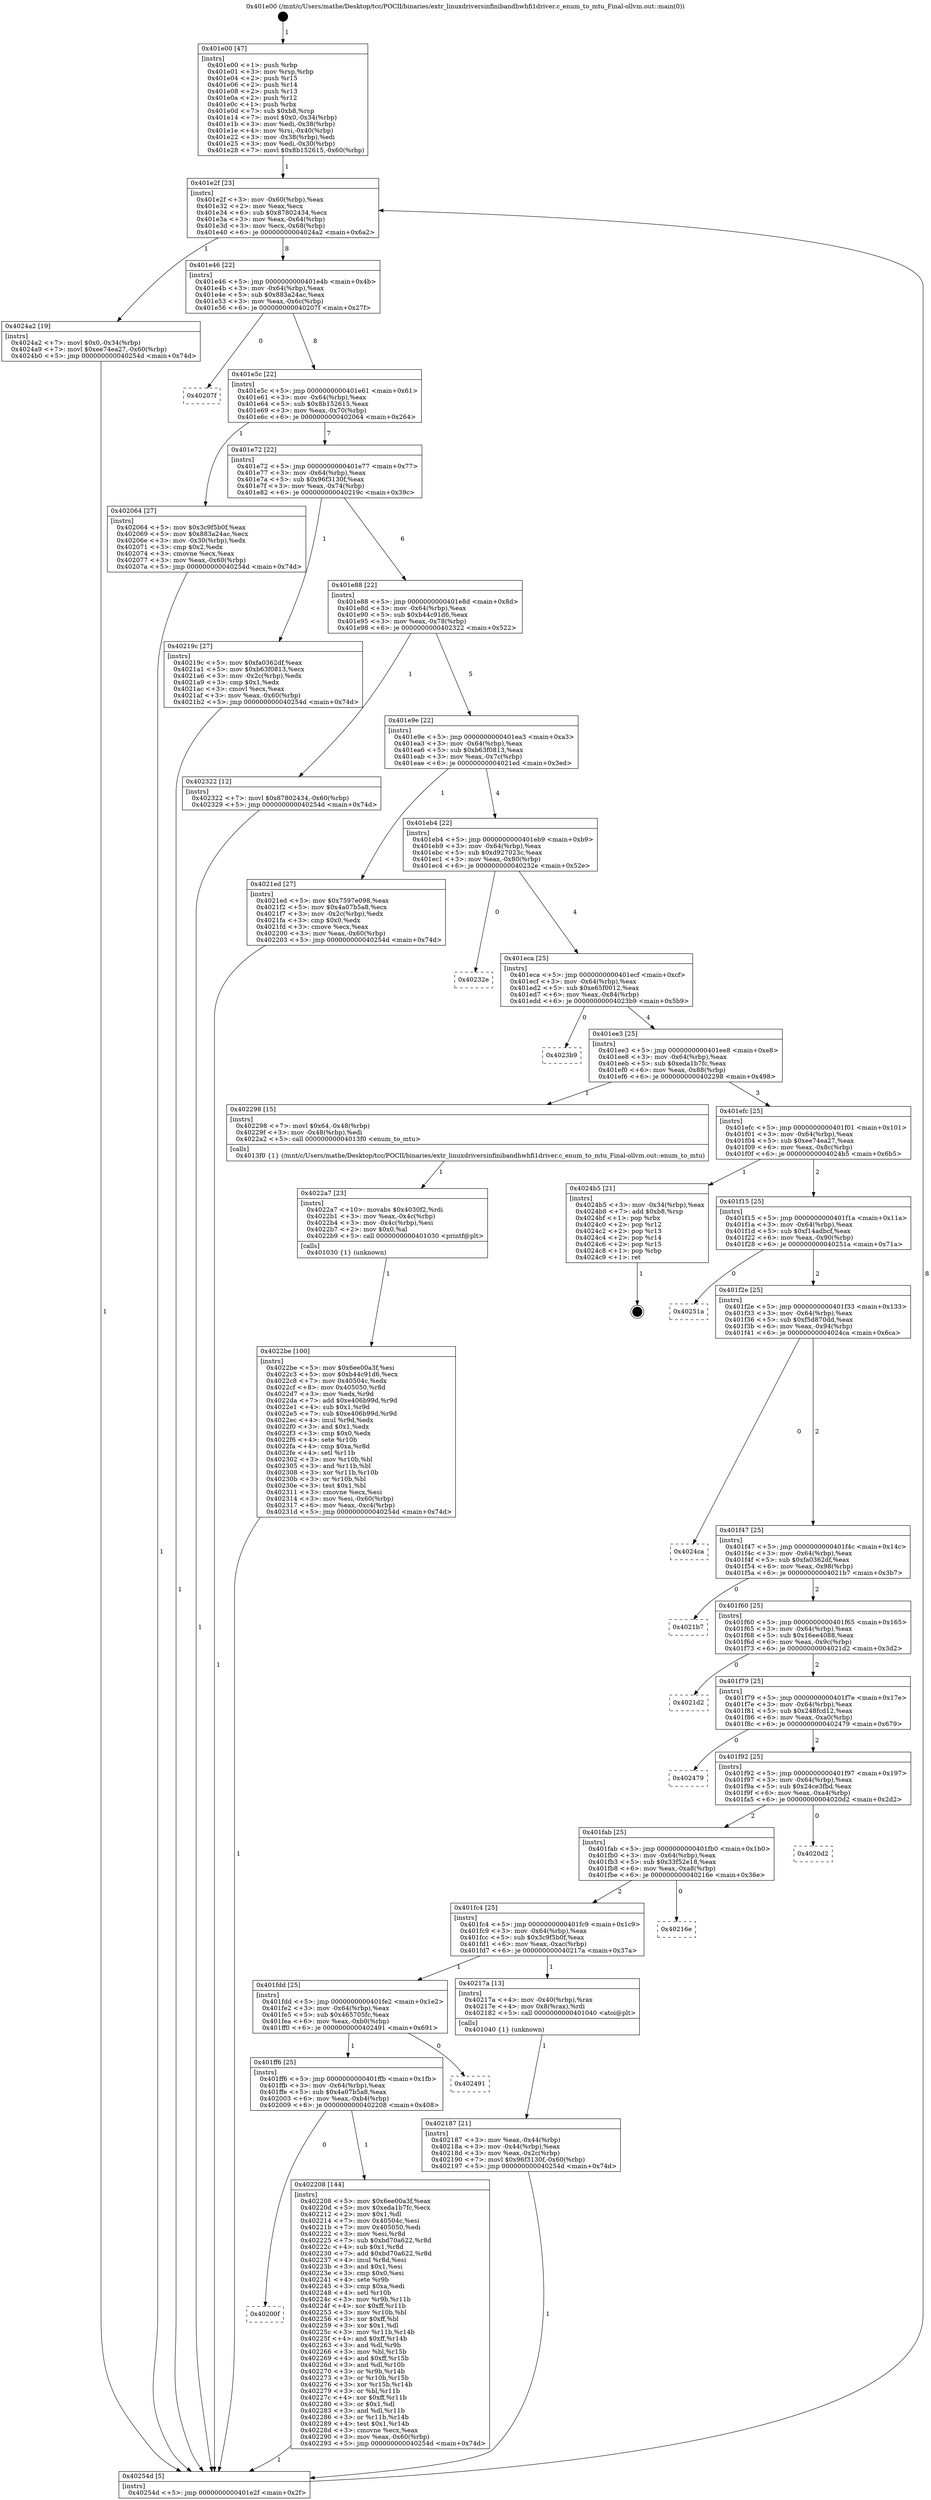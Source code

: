digraph "0x401e00" {
  label = "0x401e00 (/mnt/c/Users/mathe/Desktop/tcc/POCII/binaries/extr_linuxdriversinfinibandhwhfi1driver.c_enum_to_mtu_Final-ollvm.out::main(0))"
  labelloc = "t"
  node[shape=record]

  Entry [label="",width=0.3,height=0.3,shape=circle,fillcolor=black,style=filled]
  "0x401e2f" [label="{
     0x401e2f [23]\l
     | [instrs]\l
     &nbsp;&nbsp;0x401e2f \<+3\>: mov -0x60(%rbp),%eax\l
     &nbsp;&nbsp;0x401e32 \<+2\>: mov %eax,%ecx\l
     &nbsp;&nbsp;0x401e34 \<+6\>: sub $0x87802434,%ecx\l
     &nbsp;&nbsp;0x401e3a \<+3\>: mov %eax,-0x64(%rbp)\l
     &nbsp;&nbsp;0x401e3d \<+3\>: mov %ecx,-0x68(%rbp)\l
     &nbsp;&nbsp;0x401e40 \<+6\>: je 00000000004024a2 \<main+0x6a2\>\l
  }"]
  "0x4024a2" [label="{
     0x4024a2 [19]\l
     | [instrs]\l
     &nbsp;&nbsp;0x4024a2 \<+7\>: movl $0x0,-0x34(%rbp)\l
     &nbsp;&nbsp;0x4024a9 \<+7\>: movl $0xee74ea27,-0x60(%rbp)\l
     &nbsp;&nbsp;0x4024b0 \<+5\>: jmp 000000000040254d \<main+0x74d\>\l
  }"]
  "0x401e46" [label="{
     0x401e46 [22]\l
     | [instrs]\l
     &nbsp;&nbsp;0x401e46 \<+5\>: jmp 0000000000401e4b \<main+0x4b\>\l
     &nbsp;&nbsp;0x401e4b \<+3\>: mov -0x64(%rbp),%eax\l
     &nbsp;&nbsp;0x401e4e \<+5\>: sub $0x883a24ac,%eax\l
     &nbsp;&nbsp;0x401e53 \<+3\>: mov %eax,-0x6c(%rbp)\l
     &nbsp;&nbsp;0x401e56 \<+6\>: je 000000000040207f \<main+0x27f\>\l
  }"]
  Exit [label="",width=0.3,height=0.3,shape=circle,fillcolor=black,style=filled,peripheries=2]
  "0x40207f" [label="{
     0x40207f\l
  }", style=dashed]
  "0x401e5c" [label="{
     0x401e5c [22]\l
     | [instrs]\l
     &nbsp;&nbsp;0x401e5c \<+5\>: jmp 0000000000401e61 \<main+0x61\>\l
     &nbsp;&nbsp;0x401e61 \<+3\>: mov -0x64(%rbp),%eax\l
     &nbsp;&nbsp;0x401e64 \<+5\>: sub $0x8b152615,%eax\l
     &nbsp;&nbsp;0x401e69 \<+3\>: mov %eax,-0x70(%rbp)\l
     &nbsp;&nbsp;0x401e6c \<+6\>: je 0000000000402064 \<main+0x264\>\l
  }"]
  "0x4022be" [label="{
     0x4022be [100]\l
     | [instrs]\l
     &nbsp;&nbsp;0x4022be \<+5\>: mov $0x6ee00a3f,%esi\l
     &nbsp;&nbsp;0x4022c3 \<+5\>: mov $0xb44c91d6,%ecx\l
     &nbsp;&nbsp;0x4022c8 \<+7\>: mov 0x40504c,%edx\l
     &nbsp;&nbsp;0x4022cf \<+8\>: mov 0x405050,%r8d\l
     &nbsp;&nbsp;0x4022d7 \<+3\>: mov %edx,%r9d\l
     &nbsp;&nbsp;0x4022da \<+7\>: add $0xe406b99d,%r9d\l
     &nbsp;&nbsp;0x4022e1 \<+4\>: sub $0x1,%r9d\l
     &nbsp;&nbsp;0x4022e5 \<+7\>: sub $0xe406b99d,%r9d\l
     &nbsp;&nbsp;0x4022ec \<+4\>: imul %r9d,%edx\l
     &nbsp;&nbsp;0x4022f0 \<+3\>: and $0x1,%edx\l
     &nbsp;&nbsp;0x4022f3 \<+3\>: cmp $0x0,%edx\l
     &nbsp;&nbsp;0x4022f6 \<+4\>: sete %r10b\l
     &nbsp;&nbsp;0x4022fa \<+4\>: cmp $0xa,%r8d\l
     &nbsp;&nbsp;0x4022fe \<+4\>: setl %r11b\l
     &nbsp;&nbsp;0x402302 \<+3\>: mov %r10b,%bl\l
     &nbsp;&nbsp;0x402305 \<+3\>: and %r11b,%bl\l
     &nbsp;&nbsp;0x402308 \<+3\>: xor %r11b,%r10b\l
     &nbsp;&nbsp;0x40230b \<+3\>: or %r10b,%bl\l
     &nbsp;&nbsp;0x40230e \<+3\>: test $0x1,%bl\l
     &nbsp;&nbsp;0x402311 \<+3\>: cmovne %ecx,%esi\l
     &nbsp;&nbsp;0x402314 \<+3\>: mov %esi,-0x60(%rbp)\l
     &nbsp;&nbsp;0x402317 \<+6\>: mov %eax,-0xc4(%rbp)\l
     &nbsp;&nbsp;0x40231d \<+5\>: jmp 000000000040254d \<main+0x74d\>\l
  }"]
  "0x402064" [label="{
     0x402064 [27]\l
     | [instrs]\l
     &nbsp;&nbsp;0x402064 \<+5\>: mov $0x3c9f5b0f,%eax\l
     &nbsp;&nbsp;0x402069 \<+5\>: mov $0x883a24ac,%ecx\l
     &nbsp;&nbsp;0x40206e \<+3\>: mov -0x30(%rbp),%edx\l
     &nbsp;&nbsp;0x402071 \<+3\>: cmp $0x2,%edx\l
     &nbsp;&nbsp;0x402074 \<+3\>: cmovne %ecx,%eax\l
     &nbsp;&nbsp;0x402077 \<+3\>: mov %eax,-0x60(%rbp)\l
     &nbsp;&nbsp;0x40207a \<+5\>: jmp 000000000040254d \<main+0x74d\>\l
  }"]
  "0x401e72" [label="{
     0x401e72 [22]\l
     | [instrs]\l
     &nbsp;&nbsp;0x401e72 \<+5\>: jmp 0000000000401e77 \<main+0x77\>\l
     &nbsp;&nbsp;0x401e77 \<+3\>: mov -0x64(%rbp),%eax\l
     &nbsp;&nbsp;0x401e7a \<+5\>: sub $0x96f3130f,%eax\l
     &nbsp;&nbsp;0x401e7f \<+3\>: mov %eax,-0x74(%rbp)\l
     &nbsp;&nbsp;0x401e82 \<+6\>: je 000000000040219c \<main+0x39c\>\l
  }"]
  "0x40254d" [label="{
     0x40254d [5]\l
     | [instrs]\l
     &nbsp;&nbsp;0x40254d \<+5\>: jmp 0000000000401e2f \<main+0x2f\>\l
  }"]
  "0x401e00" [label="{
     0x401e00 [47]\l
     | [instrs]\l
     &nbsp;&nbsp;0x401e00 \<+1\>: push %rbp\l
     &nbsp;&nbsp;0x401e01 \<+3\>: mov %rsp,%rbp\l
     &nbsp;&nbsp;0x401e04 \<+2\>: push %r15\l
     &nbsp;&nbsp;0x401e06 \<+2\>: push %r14\l
     &nbsp;&nbsp;0x401e08 \<+2\>: push %r13\l
     &nbsp;&nbsp;0x401e0a \<+2\>: push %r12\l
     &nbsp;&nbsp;0x401e0c \<+1\>: push %rbx\l
     &nbsp;&nbsp;0x401e0d \<+7\>: sub $0xb8,%rsp\l
     &nbsp;&nbsp;0x401e14 \<+7\>: movl $0x0,-0x34(%rbp)\l
     &nbsp;&nbsp;0x401e1b \<+3\>: mov %edi,-0x38(%rbp)\l
     &nbsp;&nbsp;0x401e1e \<+4\>: mov %rsi,-0x40(%rbp)\l
     &nbsp;&nbsp;0x401e22 \<+3\>: mov -0x38(%rbp),%edi\l
     &nbsp;&nbsp;0x401e25 \<+3\>: mov %edi,-0x30(%rbp)\l
     &nbsp;&nbsp;0x401e28 \<+7\>: movl $0x8b152615,-0x60(%rbp)\l
  }"]
  "0x4022a7" [label="{
     0x4022a7 [23]\l
     | [instrs]\l
     &nbsp;&nbsp;0x4022a7 \<+10\>: movabs $0x4030f2,%rdi\l
     &nbsp;&nbsp;0x4022b1 \<+3\>: mov %eax,-0x4c(%rbp)\l
     &nbsp;&nbsp;0x4022b4 \<+3\>: mov -0x4c(%rbp),%esi\l
     &nbsp;&nbsp;0x4022b7 \<+2\>: mov $0x0,%al\l
     &nbsp;&nbsp;0x4022b9 \<+5\>: call 0000000000401030 \<printf@plt\>\l
     | [calls]\l
     &nbsp;&nbsp;0x401030 \{1\} (unknown)\l
  }"]
  "0x40219c" [label="{
     0x40219c [27]\l
     | [instrs]\l
     &nbsp;&nbsp;0x40219c \<+5\>: mov $0xfa0362df,%eax\l
     &nbsp;&nbsp;0x4021a1 \<+5\>: mov $0xb63f0813,%ecx\l
     &nbsp;&nbsp;0x4021a6 \<+3\>: mov -0x2c(%rbp),%edx\l
     &nbsp;&nbsp;0x4021a9 \<+3\>: cmp $0x1,%edx\l
     &nbsp;&nbsp;0x4021ac \<+3\>: cmovl %ecx,%eax\l
     &nbsp;&nbsp;0x4021af \<+3\>: mov %eax,-0x60(%rbp)\l
     &nbsp;&nbsp;0x4021b2 \<+5\>: jmp 000000000040254d \<main+0x74d\>\l
  }"]
  "0x401e88" [label="{
     0x401e88 [22]\l
     | [instrs]\l
     &nbsp;&nbsp;0x401e88 \<+5\>: jmp 0000000000401e8d \<main+0x8d\>\l
     &nbsp;&nbsp;0x401e8d \<+3\>: mov -0x64(%rbp),%eax\l
     &nbsp;&nbsp;0x401e90 \<+5\>: sub $0xb44c91d6,%eax\l
     &nbsp;&nbsp;0x401e95 \<+3\>: mov %eax,-0x78(%rbp)\l
     &nbsp;&nbsp;0x401e98 \<+6\>: je 0000000000402322 \<main+0x522\>\l
  }"]
  "0x40200f" [label="{
     0x40200f\l
  }", style=dashed]
  "0x402322" [label="{
     0x402322 [12]\l
     | [instrs]\l
     &nbsp;&nbsp;0x402322 \<+7\>: movl $0x87802434,-0x60(%rbp)\l
     &nbsp;&nbsp;0x402329 \<+5\>: jmp 000000000040254d \<main+0x74d\>\l
  }"]
  "0x401e9e" [label="{
     0x401e9e [22]\l
     | [instrs]\l
     &nbsp;&nbsp;0x401e9e \<+5\>: jmp 0000000000401ea3 \<main+0xa3\>\l
     &nbsp;&nbsp;0x401ea3 \<+3\>: mov -0x64(%rbp),%eax\l
     &nbsp;&nbsp;0x401ea6 \<+5\>: sub $0xb63f0813,%eax\l
     &nbsp;&nbsp;0x401eab \<+3\>: mov %eax,-0x7c(%rbp)\l
     &nbsp;&nbsp;0x401eae \<+6\>: je 00000000004021ed \<main+0x3ed\>\l
  }"]
  "0x402208" [label="{
     0x402208 [144]\l
     | [instrs]\l
     &nbsp;&nbsp;0x402208 \<+5\>: mov $0x6ee00a3f,%eax\l
     &nbsp;&nbsp;0x40220d \<+5\>: mov $0xeda1b7fc,%ecx\l
     &nbsp;&nbsp;0x402212 \<+2\>: mov $0x1,%dl\l
     &nbsp;&nbsp;0x402214 \<+7\>: mov 0x40504c,%esi\l
     &nbsp;&nbsp;0x40221b \<+7\>: mov 0x405050,%edi\l
     &nbsp;&nbsp;0x402222 \<+3\>: mov %esi,%r8d\l
     &nbsp;&nbsp;0x402225 \<+7\>: sub $0xbd70a622,%r8d\l
     &nbsp;&nbsp;0x40222c \<+4\>: sub $0x1,%r8d\l
     &nbsp;&nbsp;0x402230 \<+7\>: add $0xbd70a622,%r8d\l
     &nbsp;&nbsp;0x402237 \<+4\>: imul %r8d,%esi\l
     &nbsp;&nbsp;0x40223b \<+3\>: and $0x1,%esi\l
     &nbsp;&nbsp;0x40223e \<+3\>: cmp $0x0,%esi\l
     &nbsp;&nbsp;0x402241 \<+4\>: sete %r9b\l
     &nbsp;&nbsp;0x402245 \<+3\>: cmp $0xa,%edi\l
     &nbsp;&nbsp;0x402248 \<+4\>: setl %r10b\l
     &nbsp;&nbsp;0x40224c \<+3\>: mov %r9b,%r11b\l
     &nbsp;&nbsp;0x40224f \<+4\>: xor $0xff,%r11b\l
     &nbsp;&nbsp;0x402253 \<+3\>: mov %r10b,%bl\l
     &nbsp;&nbsp;0x402256 \<+3\>: xor $0xff,%bl\l
     &nbsp;&nbsp;0x402259 \<+3\>: xor $0x1,%dl\l
     &nbsp;&nbsp;0x40225c \<+3\>: mov %r11b,%r14b\l
     &nbsp;&nbsp;0x40225f \<+4\>: and $0xff,%r14b\l
     &nbsp;&nbsp;0x402263 \<+3\>: and %dl,%r9b\l
     &nbsp;&nbsp;0x402266 \<+3\>: mov %bl,%r15b\l
     &nbsp;&nbsp;0x402269 \<+4\>: and $0xff,%r15b\l
     &nbsp;&nbsp;0x40226d \<+3\>: and %dl,%r10b\l
     &nbsp;&nbsp;0x402270 \<+3\>: or %r9b,%r14b\l
     &nbsp;&nbsp;0x402273 \<+3\>: or %r10b,%r15b\l
     &nbsp;&nbsp;0x402276 \<+3\>: xor %r15b,%r14b\l
     &nbsp;&nbsp;0x402279 \<+3\>: or %bl,%r11b\l
     &nbsp;&nbsp;0x40227c \<+4\>: xor $0xff,%r11b\l
     &nbsp;&nbsp;0x402280 \<+3\>: or $0x1,%dl\l
     &nbsp;&nbsp;0x402283 \<+3\>: and %dl,%r11b\l
     &nbsp;&nbsp;0x402286 \<+3\>: or %r11b,%r14b\l
     &nbsp;&nbsp;0x402289 \<+4\>: test $0x1,%r14b\l
     &nbsp;&nbsp;0x40228d \<+3\>: cmovne %ecx,%eax\l
     &nbsp;&nbsp;0x402290 \<+3\>: mov %eax,-0x60(%rbp)\l
     &nbsp;&nbsp;0x402293 \<+5\>: jmp 000000000040254d \<main+0x74d\>\l
  }"]
  "0x4021ed" [label="{
     0x4021ed [27]\l
     | [instrs]\l
     &nbsp;&nbsp;0x4021ed \<+5\>: mov $0x7597e098,%eax\l
     &nbsp;&nbsp;0x4021f2 \<+5\>: mov $0x4a07b5a8,%ecx\l
     &nbsp;&nbsp;0x4021f7 \<+3\>: mov -0x2c(%rbp),%edx\l
     &nbsp;&nbsp;0x4021fa \<+3\>: cmp $0x0,%edx\l
     &nbsp;&nbsp;0x4021fd \<+3\>: cmove %ecx,%eax\l
     &nbsp;&nbsp;0x402200 \<+3\>: mov %eax,-0x60(%rbp)\l
     &nbsp;&nbsp;0x402203 \<+5\>: jmp 000000000040254d \<main+0x74d\>\l
  }"]
  "0x401eb4" [label="{
     0x401eb4 [22]\l
     | [instrs]\l
     &nbsp;&nbsp;0x401eb4 \<+5\>: jmp 0000000000401eb9 \<main+0xb9\>\l
     &nbsp;&nbsp;0x401eb9 \<+3\>: mov -0x64(%rbp),%eax\l
     &nbsp;&nbsp;0x401ebc \<+5\>: sub $0xd927023c,%eax\l
     &nbsp;&nbsp;0x401ec1 \<+3\>: mov %eax,-0x80(%rbp)\l
     &nbsp;&nbsp;0x401ec4 \<+6\>: je 000000000040232e \<main+0x52e\>\l
  }"]
  "0x401ff6" [label="{
     0x401ff6 [25]\l
     | [instrs]\l
     &nbsp;&nbsp;0x401ff6 \<+5\>: jmp 0000000000401ffb \<main+0x1fb\>\l
     &nbsp;&nbsp;0x401ffb \<+3\>: mov -0x64(%rbp),%eax\l
     &nbsp;&nbsp;0x401ffe \<+5\>: sub $0x4a07b5a8,%eax\l
     &nbsp;&nbsp;0x402003 \<+6\>: mov %eax,-0xb4(%rbp)\l
     &nbsp;&nbsp;0x402009 \<+6\>: je 0000000000402208 \<main+0x408\>\l
  }"]
  "0x40232e" [label="{
     0x40232e\l
  }", style=dashed]
  "0x401eca" [label="{
     0x401eca [25]\l
     | [instrs]\l
     &nbsp;&nbsp;0x401eca \<+5\>: jmp 0000000000401ecf \<main+0xcf\>\l
     &nbsp;&nbsp;0x401ecf \<+3\>: mov -0x64(%rbp),%eax\l
     &nbsp;&nbsp;0x401ed2 \<+5\>: sub $0xe65f0012,%eax\l
     &nbsp;&nbsp;0x401ed7 \<+6\>: mov %eax,-0x84(%rbp)\l
     &nbsp;&nbsp;0x401edd \<+6\>: je 00000000004023b9 \<main+0x5b9\>\l
  }"]
  "0x402491" [label="{
     0x402491\l
  }", style=dashed]
  "0x4023b9" [label="{
     0x4023b9\l
  }", style=dashed]
  "0x401ee3" [label="{
     0x401ee3 [25]\l
     | [instrs]\l
     &nbsp;&nbsp;0x401ee3 \<+5\>: jmp 0000000000401ee8 \<main+0xe8\>\l
     &nbsp;&nbsp;0x401ee8 \<+3\>: mov -0x64(%rbp),%eax\l
     &nbsp;&nbsp;0x401eeb \<+5\>: sub $0xeda1b7fc,%eax\l
     &nbsp;&nbsp;0x401ef0 \<+6\>: mov %eax,-0x88(%rbp)\l
     &nbsp;&nbsp;0x401ef6 \<+6\>: je 0000000000402298 \<main+0x498\>\l
  }"]
  "0x402187" [label="{
     0x402187 [21]\l
     | [instrs]\l
     &nbsp;&nbsp;0x402187 \<+3\>: mov %eax,-0x44(%rbp)\l
     &nbsp;&nbsp;0x40218a \<+3\>: mov -0x44(%rbp),%eax\l
     &nbsp;&nbsp;0x40218d \<+3\>: mov %eax,-0x2c(%rbp)\l
     &nbsp;&nbsp;0x402190 \<+7\>: movl $0x96f3130f,-0x60(%rbp)\l
     &nbsp;&nbsp;0x402197 \<+5\>: jmp 000000000040254d \<main+0x74d\>\l
  }"]
  "0x402298" [label="{
     0x402298 [15]\l
     | [instrs]\l
     &nbsp;&nbsp;0x402298 \<+7\>: movl $0x64,-0x48(%rbp)\l
     &nbsp;&nbsp;0x40229f \<+3\>: mov -0x48(%rbp),%edi\l
     &nbsp;&nbsp;0x4022a2 \<+5\>: call 00000000004013f0 \<enum_to_mtu\>\l
     | [calls]\l
     &nbsp;&nbsp;0x4013f0 \{1\} (/mnt/c/Users/mathe/Desktop/tcc/POCII/binaries/extr_linuxdriversinfinibandhwhfi1driver.c_enum_to_mtu_Final-ollvm.out::enum_to_mtu)\l
  }"]
  "0x401efc" [label="{
     0x401efc [25]\l
     | [instrs]\l
     &nbsp;&nbsp;0x401efc \<+5\>: jmp 0000000000401f01 \<main+0x101\>\l
     &nbsp;&nbsp;0x401f01 \<+3\>: mov -0x64(%rbp),%eax\l
     &nbsp;&nbsp;0x401f04 \<+5\>: sub $0xee74ea27,%eax\l
     &nbsp;&nbsp;0x401f09 \<+6\>: mov %eax,-0x8c(%rbp)\l
     &nbsp;&nbsp;0x401f0f \<+6\>: je 00000000004024b5 \<main+0x6b5\>\l
  }"]
  "0x401fdd" [label="{
     0x401fdd [25]\l
     | [instrs]\l
     &nbsp;&nbsp;0x401fdd \<+5\>: jmp 0000000000401fe2 \<main+0x1e2\>\l
     &nbsp;&nbsp;0x401fe2 \<+3\>: mov -0x64(%rbp),%eax\l
     &nbsp;&nbsp;0x401fe5 \<+5\>: sub $0x465705fc,%eax\l
     &nbsp;&nbsp;0x401fea \<+6\>: mov %eax,-0xb0(%rbp)\l
     &nbsp;&nbsp;0x401ff0 \<+6\>: je 0000000000402491 \<main+0x691\>\l
  }"]
  "0x4024b5" [label="{
     0x4024b5 [21]\l
     | [instrs]\l
     &nbsp;&nbsp;0x4024b5 \<+3\>: mov -0x34(%rbp),%eax\l
     &nbsp;&nbsp;0x4024b8 \<+7\>: add $0xb8,%rsp\l
     &nbsp;&nbsp;0x4024bf \<+1\>: pop %rbx\l
     &nbsp;&nbsp;0x4024c0 \<+2\>: pop %r12\l
     &nbsp;&nbsp;0x4024c2 \<+2\>: pop %r13\l
     &nbsp;&nbsp;0x4024c4 \<+2\>: pop %r14\l
     &nbsp;&nbsp;0x4024c6 \<+2\>: pop %r15\l
     &nbsp;&nbsp;0x4024c8 \<+1\>: pop %rbp\l
     &nbsp;&nbsp;0x4024c9 \<+1\>: ret\l
  }"]
  "0x401f15" [label="{
     0x401f15 [25]\l
     | [instrs]\l
     &nbsp;&nbsp;0x401f15 \<+5\>: jmp 0000000000401f1a \<main+0x11a\>\l
     &nbsp;&nbsp;0x401f1a \<+3\>: mov -0x64(%rbp),%eax\l
     &nbsp;&nbsp;0x401f1d \<+5\>: sub $0xf14adbcf,%eax\l
     &nbsp;&nbsp;0x401f22 \<+6\>: mov %eax,-0x90(%rbp)\l
     &nbsp;&nbsp;0x401f28 \<+6\>: je 000000000040251a \<main+0x71a\>\l
  }"]
  "0x40217a" [label="{
     0x40217a [13]\l
     | [instrs]\l
     &nbsp;&nbsp;0x40217a \<+4\>: mov -0x40(%rbp),%rax\l
     &nbsp;&nbsp;0x40217e \<+4\>: mov 0x8(%rax),%rdi\l
     &nbsp;&nbsp;0x402182 \<+5\>: call 0000000000401040 \<atoi@plt\>\l
     | [calls]\l
     &nbsp;&nbsp;0x401040 \{1\} (unknown)\l
  }"]
  "0x40251a" [label="{
     0x40251a\l
  }", style=dashed]
  "0x401f2e" [label="{
     0x401f2e [25]\l
     | [instrs]\l
     &nbsp;&nbsp;0x401f2e \<+5\>: jmp 0000000000401f33 \<main+0x133\>\l
     &nbsp;&nbsp;0x401f33 \<+3\>: mov -0x64(%rbp),%eax\l
     &nbsp;&nbsp;0x401f36 \<+5\>: sub $0xf5d870dd,%eax\l
     &nbsp;&nbsp;0x401f3b \<+6\>: mov %eax,-0x94(%rbp)\l
     &nbsp;&nbsp;0x401f41 \<+6\>: je 00000000004024ca \<main+0x6ca\>\l
  }"]
  "0x401fc4" [label="{
     0x401fc4 [25]\l
     | [instrs]\l
     &nbsp;&nbsp;0x401fc4 \<+5\>: jmp 0000000000401fc9 \<main+0x1c9\>\l
     &nbsp;&nbsp;0x401fc9 \<+3\>: mov -0x64(%rbp),%eax\l
     &nbsp;&nbsp;0x401fcc \<+5\>: sub $0x3c9f5b0f,%eax\l
     &nbsp;&nbsp;0x401fd1 \<+6\>: mov %eax,-0xac(%rbp)\l
     &nbsp;&nbsp;0x401fd7 \<+6\>: je 000000000040217a \<main+0x37a\>\l
  }"]
  "0x4024ca" [label="{
     0x4024ca\l
  }", style=dashed]
  "0x401f47" [label="{
     0x401f47 [25]\l
     | [instrs]\l
     &nbsp;&nbsp;0x401f47 \<+5\>: jmp 0000000000401f4c \<main+0x14c\>\l
     &nbsp;&nbsp;0x401f4c \<+3\>: mov -0x64(%rbp),%eax\l
     &nbsp;&nbsp;0x401f4f \<+5\>: sub $0xfa0362df,%eax\l
     &nbsp;&nbsp;0x401f54 \<+6\>: mov %eax,-0x98(%rbp)\l
     &nbsp;&nbsp;0x401f5a \<+6\>: je 00000000004021b7 \<main+0x3b7\>\l
  }"]
  "0x40216e" [label="{
     0x40216e\l
  }", style=dashed]
  "0x4021b7" [label="{
     0x4021b7\l
  }", style=dashed]
  "0x401f60" [label="{
     0x401f60 [25]\l
     | [instrs]\l
     &nbsp;&nbsp;0x401f60 \<+5\>: jmp 0000000000401f65 \<main+0x165\>\l
     &nbsp;&nbsp;0x401f65 \<+3\>: mov -0x64(%rbp),%eax\l
     &nbsp;&nbsp;0x401f68 \<+5\>: sub $0x16ee4088,%eax\l
     &nbsp;&nbsp;0x401f6d \<+6\>: mov %eax,-0x9c(%rbp)\l
     &nbsp;&nbsp;0x401f73 \<+6\>: je 00000000004021d2 \<main+0x3d2\>\l
  }"]
  "0x401fab" [label="{
     0x401fab [25]\l
     | [instrs]\l
     &nbsp;&nbsp;0x401fab \<+5\>: jmp 0000000000401fb0 \<main+0x1b0\>\l
     &nbsp;&nbsp;0x401fb0 \<+3\>: mov -0x64(%rbp),%eax\l
     &nbsp;&nbsp;0x401fb3 \<+5\>: sub $0x33f52e18,%eax\l
     &nbsp;&nbsp;0x401fb8 \<+6\>: mov %eax,-0xa8(%rbp)\l
     &nbsp;&nbsp;0x401fbe \<+6\>: je 000000000040216e \<main+0x36e\>\l
  }"]
  "0x4021d2" [label="{
     0x4021d2\l
  }", style=dashed]
  "0x401f79" [label="{
     0x401f79 [25]\l
     | [instrs]\l
     &nbsp;&nbsp;0x401f79 \<+5\>: jmp 0000000000401f7e \<main+0x17e\>\l
     &nbsp;&nbsp;0x401f7e \<+3\>: mov -0x64(%rbp),%eax\l
     &nbsp;&nbsp;0x401f81 \<+5\>: sub $0x248fcd12,%eax\l
     &nbsp;&nbsp;0x401f86 \<+6\>: mov %eax,-0xa0(%rbp)\l
     &nbsp;&nbsp;0x401f8c \<+6\>: je 0000000000402479 \<main+0x679\>\l
  }"]
  "0x4020d2" [label="{
     0x4020d2\l
  }", style=dashed]
  "0x402479" [label="{
     0x402479\l
  }", style=dashed]
  "0x401f92" [label="{
     0x401f92 [25]\l
     | [instrs]\l
     &nbsp;&nbsp;0x401f92 \<+5\>: jmp 0000000000401f97 \<main+0x197\>\l
     &nbsp;&nbsp;0x401f97 \<+3\>: mov -0x64(%rbp),%eax\l
     &nbsp;&nbsp;0x401f9a \<+5\>: sub $0x24ce3fbd,%eax\l
     &nbsp;&nbsp;0x401f9f \<+6\>: mov %eax,-0xa4(%rbp)\l
     &nbsp;&nbsp;0x401fa5 \<+6\>: je 00000000004020d2 \<main+0x2d2\>\l
  }"]
  Entry -> "0x401e00" [label=" 1"]
  "0x401e2f" -> "0x4024a2" [label=" 1"]
  "0x401e2f" -> "0x401e46" [label=" 8"]
  "0x4024b5" -> Exit [label=" 1"]
  "0x401e46" -> "0x40207f" [label=" 0"]
  "0x401e46" -> "0x401e5c" [label=" 8"]
  "0x4024a2" -> "0x40254d" [label=" 1"]
  "0x401e5c" -> "0x402064" [label=" 1"]
  "0x401e5c" -> "0x401e72" [label=" 7"]
  "0x402064" -> "0x40254d" [label=" 1"]
  "0x401e00" -> "0x401e2f" [label=" 1"]
  "0x40254d" -> "0x401e2f" [label=" 8"]
  "0x402322" -> "0x40254d" [label=" 1"]
  "0x401e72" -> "0x40219c" [label=" 1"]
  "0x401e72" -> "0x401e88" [label=" 6"]
  "0x4022be" -> "0x40254d" [label=" 1"]
  "0x401e88" -> "0x402322" [label=" 1"]
  "0x401e88" -> "0x401e9e" [label=" 5"]
  "0x4022a7" -> "0x4022be" [label=" 1"]
  "0x401e9e" -> "0x4021ed" [label=" 1"]
  "0x401e9e" -> "0x401eb4" [label=" 4"]
  "0x402298" -> "0x4022a7" [label=" 1"]
  "0x401eb4" -> "0x40232e" [label=" 0"]
  "0x401eb4" -> "0x401eca" [label=" 4"]
  "0x401ff6" -> "0x40200f" [label=" 0"]
  "0x401eca" -> "0x4023b9" [label=" 0"]
  "0x401eca" -> "0x401ee3" [label=" 4"]
  "0x401ff6" -> "0x402208" [label=" 1"]
  "0x401ee3" -> "0x402298" [label=" 1"]
  "0x401ee3" -> "0x401efc" [label=" 3"]
  "0x401fdd" -> "0x401ff6" [label=" 1"]
  "0x401efc" -> "0x4024b5" [label=" 1"]
  "0x401efc" -> "0x401f15" [label=" 2"]
  "0x401fdd" -> "0x402491" [label=" 0"]
  "0x401f15" -> "0x40251a" [label=" 0"]
  "0x401f15" -> "0x401f2e" [label=" 2"]
  "0x402208" -> "0x40254d" [label=" 1"]
  "0x401f2e" -> "0x4024ca" [label=" 0"]
  "0x401f2e" -> "0x401f47" [label=" 2"]
  "0x40219c" -> "0x40254d" [label=" 1"]
  "0x401f47" -> "0x4021b7" [label=" 0"]
  "0x401f47" -> "0x401f60" [label=" 2"]
  "0x402187" -> "0x40254d" [label=" 1"]
  "0x401f60" -> "0x4021d2" [label=" 0"]
  "0x401f60" -> "0x401f79" [label=" 2"]
  "0x401fc4" -> "0x401fdd" [label=" 1"]
  "0x401f79" -> "0x402479" [label=" 0"]
  "0x401f79" -> "0x401f92" [label=" 2"]
  "0x401fc4" -> "0x40217a" [label=" 1"]
  "0x401f92" -> "0x4020d2" [label=" 0"]
  "0x401f92" -> "0x401fab" [label=" 2"]
  "0x40217a" -> "0x402187" [label=" 1"]
  "0x401fab" -> "0x40216e" [label=" 0"]
  "0x401fab" -> "0x401fc4" [label=" 2"]
  "0x4021ed" -> "0x40254d" [label=" 1"]
}
